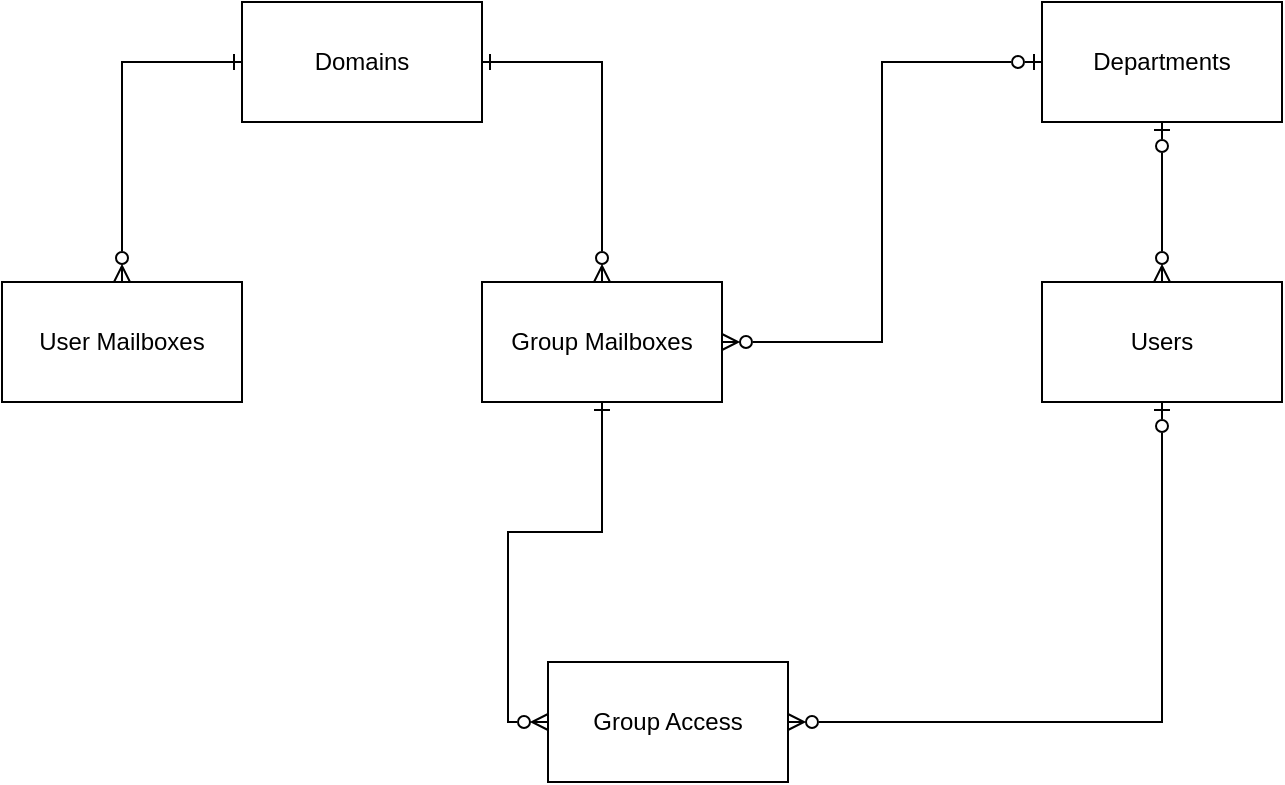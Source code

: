 <mxfile version="24.8.6">
  <diagram name="Page-1" id="efa7a0a1-bf9b-a30e-e6df-94a7791c09e9">
    <mxGraphModel dx="1050" dy="565" grid="1" gridSize="10" guides="1" tooltips="1" connect="1" arrows="1" fold="1" page="1" pageScale="1" pageWidth="826" pageHeight="1169" background="none" math="0" shadow="0">
      <root>
        <mxCell id="0" />
        <mxCell id="1" parent="0" />
        <mxCell id="QBkO0qqE8h2YHJh4M1da-120" style="edgeStyle=orthogonalEdgeStyle;rounded=0;orthogonalLoop=1;jettySize=auto;html=1;exitX=0;exitY=0.5;exitDx=0;exitDy=0;entryX=0.5;entryY=0;entryDx=0;entryDy=0;endArrow=ERzeroToMany;endFill=0;strokeColor=default;startArrow=ERone;startFill=0;" edge="1" parent="1" source="QBkO0qqE8h2YHJh4M1da-114" target="QBkO0qqE8h2YHJh4M1da-116">
          <mxGeometry relative="1" as="geometry" />
        </mxCell>
        <mxCell id="QBkO0qqE8h2YHJh4M1da-121" style="edgeStyle=orthogonalEdgeStyle;rounded=0;orthogonalLoop=1;jettySize=auto;html=1;exitX=1;exitY=0.5;exitDx=0;exitDy=0;entryX=0.5;entryY=0;entryDx=0;entryDy=0;endArrow=ERzeroToMany;endFill=0;startArrow=ERone;startFill=0;" edge="1" parent="1" source="QBkO0qqE8h2YHJh4M1da-114" target="QBkO0qqE8h2YHJh4M1da-117">
          <mxGeometry relative="1" as="geometry" />
        </mxCell>
        <mxCell id="QBkO0qqE8h2YHJh4M1da-114" value="Domains" style="rounded=0;whiteSpace=wrap;html=1;" vertex="1" parent="1">
          <mxGeometry x="200" y="70" width="120" height="60" as="geometry" />
        </mxCell>
        <mxCell id="QBkO0qqE8h2YHJh4M1da-124" style="edgeStyle=orthogonalEdgeStyle;rounded=0;orthogonalLoop=1;jettySize=auto;html=1;exitX=0.5;exitY=1;exitDx=0;exitDy=0;entryX=0.5;entryY=0;entryDx=0;entryDy=0;endArrow=ERzeroToMany;endFill=0;startArrow=ERzeroToOne;startFill=0;" edge="1" parent="1" source="QBkO0qqE8h2YHJh4M1da-115" target="QBkO0qqE8h2YHJh4M1da-119">
          <mxGeometry relative="1" as="geometry" />
        </mxCell>
        <mxCell id="QBkO0qqE8h2YHJh4M1da-115" value="Departments" style="whiteSpace=wrap;html=1;" vertex="1" parent="1">
          <mxGeometry x="600" y="70" width="120" height="60" as="geometry" />
        </mxCell>
        <mxCell id="QBkO0qqE8h2YHJh4M1da-116" value="User Mailboxes" style="whiteSpace=wrap;html=1;" vertex="1" parent="1">
          <mxGeometry x="80" y="210" width="120" height="60" as="geometry" />
        </mxCell>
        <mxCell id="QBkO0qqE8h2YHJh4M1da-122" style="edgeStyle=orthogonalEdgeStyle;rounded=0;orthogonalLoop=1;jettySize=auto;html=1;exitX=0.5;exitY=1;exitDx=0;exitDy=0;entryX=0;entryY=0.5;entryDx=0;entryDy=0;endArrow=ERzeroToMany;endFill=0;startArrow=ERone;startFill=0;" edge="1" parent="1" source="QBkO0qqE8h2YHJh4M1da-117" target="QBkO0qqE8h2YHJh4M1da-118">
          <mxGeometry relative="1" as="geometry" />
        </mxCell>
        <mxCell id="QBkO0qqE8h2YHJh4M1da-125" style="edgeStyle=orthogonalEdgeStyle;rounded=0;orthogonalLoop=1;jettySize=auto;html=1;exitX=1;exitY=0.5;exitDx=0;exitDy=0;entryX=0;entryY=0.5;entryDx=0;entryDy=0;endArrow=ERzeroToOne;endFill=0;startArrow=ERzeroToMany;startFill=0;" edge="1" parent="1" source="QBkO0qqE8h2YHJh4M1da-117" target="QBkO0qqE8h2YHJh4M1da-115">
          <mxGeometry relative="1" as="geometry" />
        </mxCell>
        <mxCell id="QBkO0qqE8h2YHJh4M1da-117" value="Group Mailboxes" style="rounded=0;whiteSpace=wrap;html=1;" vertex="1" parent="1">
          <mxGeometry x="320" y="210" width="120" height="60" as="geometry" />
        </mxCell>
        <mxCell id="QBkO0qqE8h2YHJh4M1da-118" value="Group Access" style="whiteSpace=wrap;html=1;" vertex="1" parent="1">
          <mxGeometry x="353" y="400" width="120" height="60" as="geometry" />
        </mxCell>
        <mxCell id="QBkO0qqE8h2YHJh4M1da-123" style="edgeStyle=orthogonalEdgeStyle;rounded=0;orthogonalLoop=1;jettySize=auto;html=1;exitX=0.5;exitY=1;exitDx=0;exitDy=0;entryX=1;entryY=0.5;entryDx=0;entryDy=0;endArrow=ERzeroToMany;endFill=0;startArrow=ERzeroToOne;startFill=0;" edge="1" parent="1" source="QBkO0qqE8h2YHJh4M1da-119" target="QBkO0qqE8h2YHJh4M1da-118">
          <mxGeometry relative="1" as="geometry" />
        </mxCell>
        <mxCell id="QBkO0qqE8h2YHJh4M1da-119" value="Users" style="rounded=0;whiteSpace=wrap;html=1;" vertex="1" parent="1">
          <mxGeometry x="600" y="210" width="120" height="60" as="geometry" />
        </mxCell>
      </root>
    </mxGraphModel>
  </diagram>
</mxfile>
